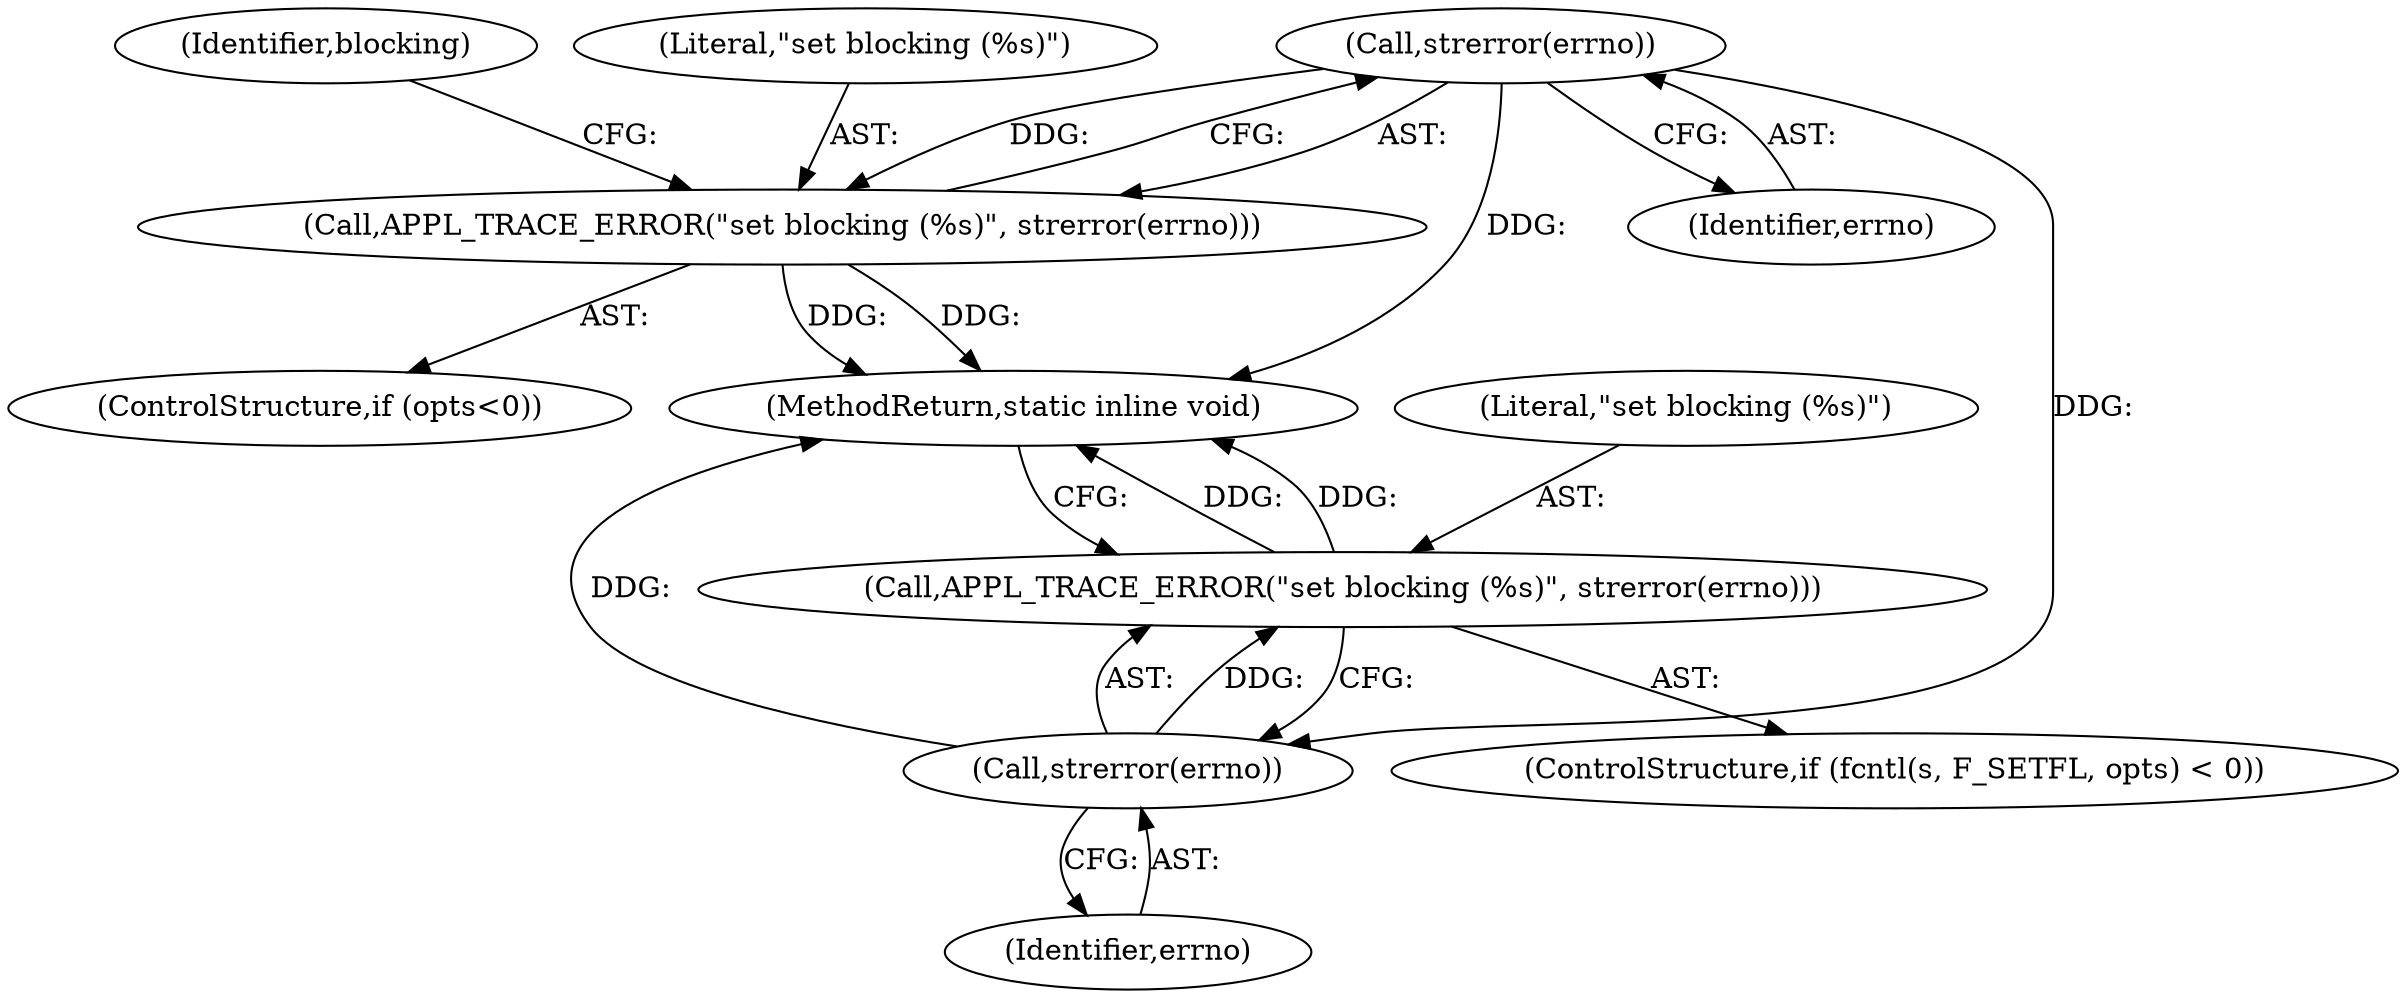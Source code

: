digraph "0_Android_472271b153c5dc53c28beac55480a8d8434b2d5c_43@API" {
"1000116" [label="(Call,strerror(errno))"];
"1000114" [label="(Call,APPL_TRACE_ERROR(\"set blocking (%s)\", strerror(errno)))"];
"1000136" [label="(Call,strerror(errno))"];
"1000134" [label="(Call,APPL_TRACE_ERROR(\"set blocking (%s)\", strerror(errno)))"];
"1000138" [label="(MethodReturn,static inline void)"];
"1000117" [label="(Identifier,errno)"];
"1000127" [label="(ControlStructure,if (fcntl(s, F_SETFL, opts) < 0))"];
"1000110" [label="(ControlStructure,if (opts<0))"];
"1000119" [label="(Identifier,blocking)"];
"1000135" [label="(Literal,\"set blocking (%s)\")"];
"1000137" [label="(Identifier,errno)"];
"1000136" [label="(Call,strerror(errno))"];
"1000116" [label="(Call,strerror(errno))"];
"1000114" [label="(Call,APPL_TRACE_ERROR(\"set blocking (%s)\", strerror(errno)))"];
"1000134" [label="(Call,APPL_TRACE_ERROR(\"set blocking (%s)\", strerror(errno)))"];
"1000115" [label="(Literal,\"set blocking (%s)\")"];
"1000116" -> "1000114"  [label="AST: "];
"1000116" -> "1000117"  [label="CFG: "];
"1000117" -> "1000116"  [label="AST: "];
"1000114" -> "1000116"  [label="CFG: "];
"1000116" -> "1000138"  [label="DDG: "];
"1000116" -> "1000114"  [label="DDG: "];
"1000116" -> "1000136"  [label="DDG: "];
"1000114" -> "1000110"  [label="AST: "];
"1000115" -> "1000114"  [label="AST: "];
"1000119" -> "1000114"  [label="CFG: "];
"1000114" -> "1000138"  [label="DDG: "];
"1000114" -> "1000138"  [label="DDG: "];
"1000136" -> "1000134"  [label="AST: "];
"1000136" -> "1000137"  [label="CFG: "];
"1000137" -> "1000136"  [label="AST: "];
"1000134" -> "1000136"  [label="CFG: "];
"1000136" -> "1000138"  [label="DDG: "];
"1000136" -> "1000134"  [label="DDG: "];
"1000134" -> "1000127"  [label="AST: "];
"1000135" -> "1000134"  [label="AST: "];
"1000138" -> "1000134"  [label="CFG: "];
"1000134" -> "1000138"  [label="DDG: "];
"1000134" -> "1000138"  [label="DDG: "];
}
